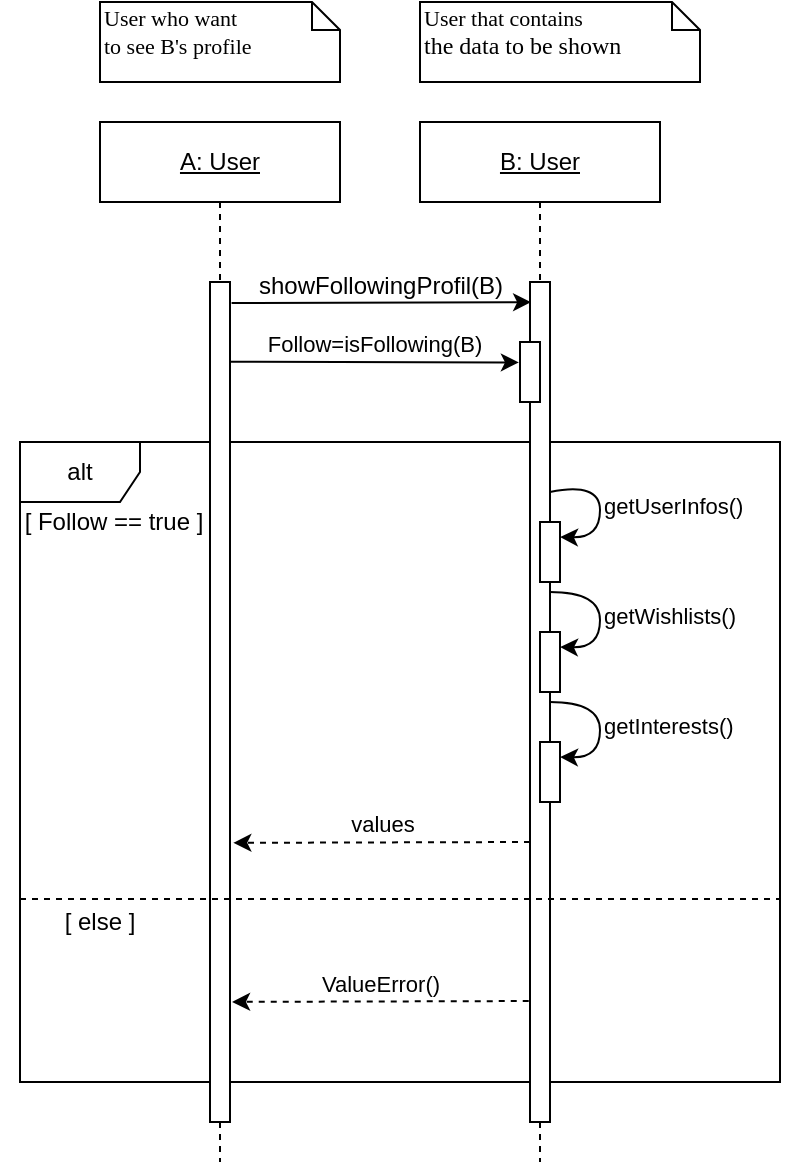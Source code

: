 <mxfile version="12.9.3" type="device"><diagram id="F-AbzsssQf4ePiQw1vsd" name="Page-1"><mxGraphModel dx="1024" dy="1701" grid="1" gridSize="10" guides="1" tooltips="1" connect="1" arrows="1" fold="1" page="1" pageScale="1" pageWidth="850" pageHeight="1100" math="0" shadow="0"><root><mxCell id="0"/><mxCell id="1" parent="0"/><mxCell id="K_nyoN0oWbCrSyCczOqE-14" value="alt" style="shape=umlFrame;whiteSpace=wrap;html=1;fontFamily=Helvetica;" parent="1" vertex="1"><mxGeometry x="80" y="200" width="380" height="320" as="geometry"/></mxCell><mxCell id="K_nyoN0oWbCrSyCczOqE-3" style="rounded=0;orthogonalLoop=1;jettySize=auto;html=1;exitX=0.5;exitY=1;exitDx=0;exitDy=0;strokeColor=#000000;endArrow=none;endFill=0;dashed=1;" parent="1" source="K_nyoN0oWbCrSyCczOqE-5" edge="1"><mxGeometry relative="1" as="geometry"><mxPoint x="180" y="560" as="targetPoint"/></mxGeometry></mxCell><mxCell id="K_nyoN0oWbCrSyCczOqE-1" value="&lt;u&gt;A: User&lt;/u&gt;" style="rounded=0;whiteSpace=wrap;html=1;" parent="1" vertex="1"><mxGeometry x="120" y="40" width="120" height="40" as="geometry"/></mxCell><mxCell id="K_nyoN0oWbCrSyCczOqE-4" style="edgeStyle=none;rounded=0;orthogonalLoop=1;jettySize=auto;html=1;exitX=0.5;exitY=1;exitDx=0;exitDy=0;dashed=1;endArrow=none;endFill=0;strokeColor=#000000;" parent="1" source="K_nyoN0oWbCrSyCczOqE-7" edge="1"><mxGeometry relative="1" as="geometry"><mxPoint x="340" y="560" as="targetPoint"/></mxGeometry></mxCell><mxCell id="K_nyoN0oWbCrSyCczOqE-2" value="&lt;u&gt;B: User&lt;/u&gt;" style="rounded=0;whiteSpace=wrap;html=1;" parent="1" vertex="1"><mxGeometry x="280" y="40" width="120" height="40" as="geometry"/></mxCell><mxCell id="K_nyoN0oWbCrSyCczOqE-5" value="" style="rounded=0;whiteSpace=wrap;html=1;" parent="1" vertex="1"><mxGeometry x="175" y="120" width="10" height="420" as="geometry"/></mxCell><mxCell id="K_nyoN0oWbCrSyCczOqE-6" style="rounded=0;orthogonalLoop=1;jettySize=auto;html=1;exitX=0.5;exitY=1;exitDx=0;exitDy=0;strokeColor=#000000;endArrow=none;endFill=0;dashed=1;" parent="1" source="K_nyoN0oWbCrSyCczOqE-1" target="K_nyoN0oWbCrSyCczOqE-5" edge="1"><mxGeometry relative="1" as="geometry"><mxPoint x="180" y="560" as="targetPoint"/><mxPoint x="180" y="80" as="sourcePoint"/></mxGeometry></mxCell><mxCell id="K_nyoN0oWbCrSyCczOqE-7" value="" style="rounded=0;whiteSpace=wrap;html=1;" parent="1" vertex="1"><mxGeometry x="335" y="120" width="10" height="420" as="geometry"/></mxCell><mxCell id="K_nyoN0oWbCrSyCczOqE-8" style="edgeStyle=none;rounded=0;orthogonalLoop=1;jettySize=auto;html=1;exitX=0.5;exitY=1;exitDx=0;exitDy=0;dashed=1;endArrow=none;endFill=0;strokeColor=#000000;" parent="1" source="K_nyoN0oWbCrSyCczOqE-2" target="K_nyoN0oWbCrSyCczOqE-7" edge="1"><mxGeometry relative="1" as="geometry"><mxPoint x="340" y="560" as="targetPoint"/><mxPoint x="340" y="80" as="sourcePoint"/></mxGeometry></mxCell><mxCell id="K_nyoN0oWbCrSyCczOqE-9" value="" style="endArrow=classic;html=1;strokeColor=#000000;exitX=1.079;exitY=0.025;exitDx=0;exitDy=0;exitPerimeter=0;entryX=0.056;entryY=0.024;entryDx=0;entryDy=0;entryPerimeter=0;labelPosition=center;verticalLabelPosition=top;align=center;verticalAlign=bottom;fontFamily=Helvetica;fontStyle=0" parent="1" source="K_nyoN0oWbCrSyCczOqE-5" target="K_nyoN0oWbCrSyCczOqE-7" edge="1"><mxGeometry width="50" height="50" relative="1" as="geometry"><mxPoint x="190" y="130" as="sourcePoint"/><mxPoint x="320" y="130" as="targetPoint"/></mxGeometry></mxCell><mxCell id="K_nyoN0oWbCrSyCczOqE-10" value="showFollowingProfil(B)" style="text;html=1;align=center;verticalAlign=bottom;resizable=0;points=[];labelBackgroundColor=#ffffff;fontFamily=Helvetica;labelPosition=center;verticalLabelPosition=top;" parent="K_nyoN0oWbCrSyCczOqE-9" vertex="1" connectable="0"><mxGeometry x="-0.125" relative="1" as="geometry"><mxPoint x="8.54" as="offset"/></mxGeometry></mxCell><mxCell id="K_nyoN0oWbCrSyCczOqE-11" value="Follow=isFollowing(B)" style="endArrow=classic;html=1;strokeColor=#000000;fontFamily=Helvetica;exitX=1.015;exitY=0.095;exitDx=0;exitDy=0;exitPerimeter=0;entryX=-0.056;entryY=0.341;entryDx=0;entryDy=0;entryPerimeter=0;labelPosition=center;verticalLabelPosition=top;align=center;verticalAlign=bottom;" parent="1" source="K_nyoN0oWbCrSyCczOqE-5" target="K_nyoN0oWbCrSyCczOqE-12" edge="1"><mxGeometry width="50" height="50" relative="1" as="geometry"><mxPoint x="330" y="160" as="sourcePoint"/><mxPoint x="260" y="160" as="targetPoint"/></mxGeometry></mxCell><mxCell id="K_nyoN0oWbCrSyCczOqE-12" value="" style="rounded=0;whiteSpace=wrap;html=1;" parent="1" vertex="1"><mxGeometry x="330" y="150" width="10" height="30" as="geometry"/></mxCell><mxCell id="K_nyoN0oWbCrSyCczOqE-15" value="[ Follow == true ]" style="text;html=1;strokeColor=none;fillColor=none;align=center;verticalAlign=middle;whiteSpace=wrap;rounded=0;fontFamily=Helvetica;labelBackgroundColor=#ffffff;" parent="1" vertex="1"><mxGeometry x="77" y="230" width="100" height="20" as="geometry"/></mxCell><mxCell id="K_nyoN0oWbCrSyCczOqE-16" value="" style="rounded=0;whiteSpace=wrap;html=1;" parent="1" vertex="1"><mxGeometry x="340" y="240" width="10" height="30" as="geometry"/></mxCell><mxCell id="K_nyoN0oWbCrSyCczOqE-17" value="getUserInfos()" style="endArrow=classic;html=1;strokeColor=#000000;fontFamily=Helvetica;exitX=1;exitY=0.25;exitDx=0;exitDy=0;entryX=1;entryY=0.25;entryDx=0;entryDy=0;curved=1;labelPosition=right;verticalLabelPosition=middle;align=left;verticalAlign=middle;" parent="1" source="K_nyoN0oWbCrSyCczOqE-7" target="K_nyoN0oWbCrSyCczOqE-16" edge="1"><mxGeometry width="50" height="50" relative="1" as="geometry"><mxPoint x="400" y="280" as="sourcePoint"/><mxPoint x="450" y="230" as="targetPoint"/><Array as="points"><mxPoint x="370" y="220"/><mxPoint x="370" y="248"/></Array></mxGeometry></mxCell><mxCell id="K_nyoN0oWbCrSyCczOqE-18" value="" style="rounded=0;whiteSpace=wrap;html=1;" parent="1" vertex="1"><mxGeometry x="340" y="295" width="10" height="30" as="geometry"/></mxCell><mxCell id="K_nyoN0oWbCrSyCczOqE-19" value="getWishlists()" style="endArrow=classic;html=1;strokeColor=#000000;fontFamily=Helvetica;entryX=1;entryY=0.25;entryDx=0;entryDy=0;curved=1;labelPosition=right;verticalLabelPosition=middle;align=left;verticalAlign=middle;" parent="1" target="K_nyoN0oWbCrSyCczOqE-18" edge="1"><mxGeometry width="50" height="50" relative="1" as="geometry"><mxPoint x="345" y="275" as="sourcePoint"/><mxPoint x="450" y="285" as="targetPoint"/><Array as="points"><mxPoint x="370" y="275"/><mxPoint x="370" y="303"/></Array></mxGeometry></mxCell><mxCell id="K_nyoN0oWbCrSyCczOqE-20" value="" style="rounded=0;whiteSpace=wrap;html=1;" parent="1" vertex="1"><mxGeometry x="340" y="350" width="10" height="30" as="geometry"/></mxCell><mxCell id="K_nyoN0oWbCrSyCczOqE-21" value="getInterests()" style="endArrow=classic;html=1;strokeColor=#000000;fontFamily=Helvetica;exitX=1;exitY=0.25;exitDx=0;exitDy=0;entryX=1;entryY=0.25;entryDx=0;entryDy=0;curved=1;labelPosition=right;verticalLabelPosition=middle;align=left;verticalAlign=middle;" parent="1" target="K_nyoN0oWbCrSyCczOqE-20" edge="1"><mxGeometry width="50" height="50" relative="1" as="geometry"><mxPoint x="345" y="330" as="sourcePoint"/><mxPoint x="450" y="340" as="targetPoint"/><Array as="points"><mxPoint x="370" y="330"/><mxPoint x="370" y="358"/></Array></mxGeometry></mxCell><mxCell id="K_nyoN0oWbCrSyCczOqE-22" value="" style="endArrow=none;dashed=1;html=1;strokeColor=#000000;fontFamily=Helvetica;exitX=0;exitY=0.714;exitDx=0;exitDy=0;exitPerimeter=0;entryX=0.999;entryY=0.714;entryDx=0;entryDy=0;entryPerimeter=0;" parent="1" source="K_nyoN0oWbCrSyCczOqE-14" target="K_nyoN0oWbCrSyCczOqE-14" edge="1"><mxGeometry width="50" height="50" relative="1" as="geometry"><mxPoint x="50" y="380" as="sourcePoint"/><mxPoint x="910" y="400" as="targetPoint"/></mxGeometry></mxCell><mxCell id="K_nyoN0oWbCrSyCczOqE-23" value="[ else ]" style="text;html=1;strokeColor=none;fillColor=none;align=center;verticalAlign=middle;whiteSpace=wrap;rounded=0;fontFamily=Helvetica;labelBackgroundColor=#ffffff;" parent="1" vertex="1"><mxGeometry x="70" y="430" width="100" height="20" as="geometry"/></mxCell><mxCell id="K_nyoN0oWbCrSyCczOqE-24" value="ValueError()" style="endArrow=classic;html=1;strokeColor=#000000;fontFamily=Helvetica;entryX=1.103;entryY=0.857;entryDx=0;entryDy=0;entryPerimeter=0;exitX=-0.063;exitY=0.856;exitDx=0;exitDy=0;exitPerimeter=0;dashed=1;labelPosition=center;verticalLabelPosition=top;align=center;verticalAlign=bottom;" parent="1" source="K_nyoN0oWbCrSyCczOqE-7" target="K_nyoN0oWbCrSyCczOqE-5" edge="1"><mxGeometry width="50" height="50" relative="1" as="geometry"><mxPoint x="230" y="480" as="sourcePoint"/><mxPoint x="280" y="430" as="targetPoint"/></mxGeometry></mxCell><mxCell id="K_nyoN0oWbCrSyCczOqE-28" value="values" style="endArrow=classic;html=1;strokeColor=#000000;fontFamily=Helvetica;entryX=1.103;entryY=0.857;entryDx=0;entryDy=0;entryPerimeter=0;exitX=-0.063;exitY=0.856;exitDx=0;exitDy=0;exitPerimeter=0;labelPosition=center;verticalLabelPosition=top;align=center;verticalAlign=bottom;dashed=1;" parent="1" edge="1"><mxGeometry width="50" height="50" relative="1" as="geometry"><mxPoint x="335" y="400" as="sourcePoint"/><mxPoint x="186.66" y="400.42" as="targetPoint"/></mxGeometry></mxCell><mxCell id="Th7F5yUHkbeCgKrTJiq7-1" value="&lt;font style=&quot;font-size: 11px&quot;&gt;User who want&lt;br&gt;to see B's profile&lt;/font&gt;" style="shape=note;whiteSpace=wrap;html=1;size=14;verticalAlign=top;align=left;spacingTop=-6;rounded=0;shadow=0;comic=0;labelBackgroundColor=none;strokeWidth=1;fontFamily=Verdana;fontSize=12" vertex="1" parent="1"><mxGeometry x="120" y="-20" width="120" height="40" as="geometry"/></mxCell><mxCell id="Th7F5yUHkbeCgKrTJiq7-2" value="&lt;span style=&quot;font-size: 11px&quot;&gt;User that contains&lt;br&gt;&lt;/span&gt;the data to be shown" style="shape=note;whiteSpace=wrap;html=1;size=14;verticalAlign=top;align=left;spacingTop=-6;rounded=0;shadow=0;comic=0;labelBackgroundColor=none;strokeWidth=1;fontFamily=Verdana;fontSize=12" vertex="1" parent="1"><mxGeometry x="280" y="-20" width="140" height="40" as="geometry"/></mxCell></root></mxGraphModel></diagram></mxfile>